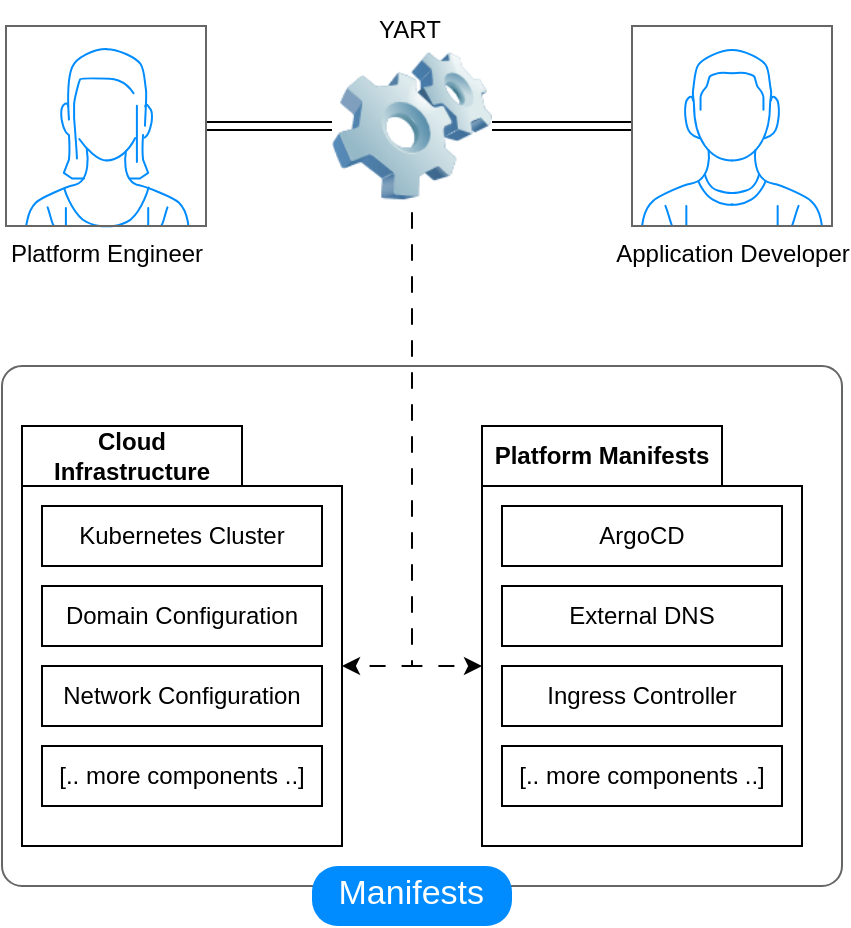 <mxfile version="26.1.1">
  <diagram name="Seite-1" id="zVKiIwNpw3KTJxRX2v-7">
    <mxGraphModel dx="768" dy="697" grid="1" gridSize="10" guides="1" tooltips="1" connect="1" arrows="1" fold="1" page="1" pageScale="1" pageWidth="827" pageHeight="1169" math="0" shadow="0">
      <root>
        <mxCell id="0" />
        <mxCell id="1" parent="0" />
        <mxCell id="QtlTkA-cPTMOI8H6DK7j-1" value="" style="image;html=1;image=img/lib/clip_art/computers/Software_128x128.png" vertex="1" parent="1">
          <mxGeometry x="380" y="280" width="80" height="80" as="geometry" />
        </mxCell>
        <mxCell id="QtlTkA-cPTMOI8H6DK7j-5" style="edgeStyle=orthogonalEdgeStyle;rounded=0;orthogonalLoop=1;jettySize=auto;html=1;entryX=1;entryY=0.5;entryDx=0;entryDy=0;shape=link;flowAnimation=0;" edge="1" parent="1" source="QtlTkA-cPTMOI8H6DK7j-2" target="QtlTkA-cPTMOI8H6DK7j-1">
          <mxGeometry relative="1" as="geometry" />
        </mxCell>
        <mxCell id="QtlTkA-cPTMOI8H6DK7j-2" value="Application Developer" style="verticalLabelPosition=bottom;shadow=0;dashed=0;align=center;html=1;verticalAlign=top;strokeWidth=1;shape=mxgraph.mockup.containers.userMale;strokeColor=#666666;strokeColor2=#008cff;" vertex="1" parent="1">
          <mxGeometry x="530" y="270" width="100" height="100" as="geometry" />
        </mxCell>
        <mxCell id="QtlTkA-cPTMOI8H6DK7j-4" style="edgeStyle=orthogonalEdgeStyle;rounded=0;orthogonalLoop=1;jettySize=auto;html=1;shape=link;" edge="1" parent="1" source="QtlTkA-cPTMOI8H6DK7j-3" target="QtlTkA-cPTMOI8H6DK7j-1">
          <mxGeometry relative="1" as="geometry" />
        </mxCell>
        <mxCell id="QtlTkA-cPTMOI8H6DK7j-3" value="Platform Engineer" style="verticalLabelPosition=bottom;shadow=0;dashed=0;align=center;html=1;verticalAlign=top;strokeWidth=1;shape=mxgraph.mockup.containers.userFemale;strokeColor=#666666;strokeColor2=#008cff;" vertex="1" parent="1">
          <mxGeometry x="217" y="270" width="100" height="100" as="geometry" />
        </mxCell>
        <mxCell id="QtlTkA-cPTMOI8H6DK7j-8" value="" style="shape=mxgraph.mockup.containers.marginRect;rectMarginTop=10;strokeColor=#666666;strokeWidth=1;dashed=0;rounded=1;arcSize=5;recursiveResize=0;html=1;whiteSpace=wrap;" vertex="1" parent="1">
          <mxGeometry x="215" y="430" width="420" height="270" as="geometry" />
        </mxCell>
        <mxCell id="QtlTkA-cPTMOI8H6DK7j-10" value="Cloud Infrastructure" style="shape=folder;fontStyle=1;tabWidth=110;tabHeight=30;tabPosition=left;html=1;boundedLbl=1;labelInHeader=1;container=1;collapsible=0;recursiveResize=0;whiteSpace=wrap;" vertex="1" parent="QtlTkA-cPTMOI8H6DK7j-8">
          <mxGeometry x="10" y="40" width="160" height="210" as="geometry" />
        </mxCell>
        <mxCell id="QtlTkA-cPTMOI8H6DK7j-11" value="Kubernetes Cluster" style="html=1;whiteSpace=wrap;" vertex="1" parent="QtlTkA-cPTMOI8H6DK7j-10">
          <mxGeometry width="140" height="30" relative="1" as="geometry">
            <mxPoint x="10" y="40" as="offset" />
          </mxGeometry>
        </mxCell>
        <mxCell id="QtlTkA-cPTMOI8H6DK7j-13" value="Domain Configuration" style="html=1;whiteSpace=wrap;" vertex="1" parent="QtlTkA-cPTMOI8H6DK7j-10">
          <mxGeometry x="10" y="80" width="140" height="30" as="geometry" />
        </mxCell>
        <mxCell id="QtlTkA-cPTMOI8H6DK7j-14" value="Network Configuration" style="html=1;whiteSpace=wrap;" vertex="1" parent="QtlTkA-cPTMOI8H6DK7j-10">
          <mxGeometry x="10" y="120" width="140" height="30" as="geometry" />
        </mxCell>
        <mxCell id="QtlTkA-cPTMOI8H6DK7j-15" value="[.. more components ..]" style="html=1;whiteSpace=wrap;" vertex="1" parent="QtlTkA-cPTMOI8H6DK7j-10">
          <mxGeometry x="10" y="160" width="140" height="30" as="geometry" />
        </mxCell>
        <mxCell id="QtlTkA-cPTMOI8H6DK7j-20" value="Platform Manifests" style="shape=folder;fontStyle=1;tabWidth=120;tabHeight=30;tabPosition=left;html=1;boundedLbl=1;labelInHeader=1;container=1;collapsible=0;recursiveResize=0;whiteSpace=wrap;" vertex="1" parent="QtlTkA-cPTMOI8H6DK7j-8">
          <mxGeometry x="240" y="40" width="160" height="210" as="geometry" />
        </mxCell>
        <mxCell id="QtlTkA-cPTMOI8H6DK7j-21" value="ArgoCD" style="html=1;whiteSpace=wrap;" vertex="1" parent="QtlTkA-cPTMOI8H6DK7j-20">
          <mxGeometry width="140" height="30" relative="1" as="geometry">
            <mxPoint x="10" y="40" as="offset" />
          </mxGeometry>
        </mxCell>
        <mxCell id="QtlTkA-cPTMOI8H6DK7j-22" value="External DNS" style="html=1;whiteSpace=wrap;" vertex="1" parent="QtlTkA-cPTMOI8H6DK7j-20">
          <mxGeometry x="10" y="80" width="140" height="30" as="geometry" />
        </mxCell>
        <mxCell id="QtlTkA-cPTMOI8H6DK7j-23" value="Ingress Controller" style="html=1;whiteSpace=wrap;" vertex="1" parent="QtlTkA-cPTMOI8H6DK7j-20">
          <mxGeometry x="10" y="120" width="140" height="30" as="geometry" />
        </mxCell>
        <mxCell id="QtlTkA-cPTMOI8H6DK7j-24" value="[.. more components ..]" style="html=1;whiteSpace=wrap;" vertex="1" parent="QtlTkA-cPTMOI8H6DK7j-20">
          <mxGeometry x="10" y="160" width="140" height="30" as="geometry" />
        </mxCell>
        <mxCell id="QtlTkA-cPTMOI8H6DK7j-19" style="edgeStyle=orthogonalEdgeStyle;rounded=0;orthogonalLoop=1;jettySize=auto;html=1;entryX=0;entryY=0;entryDx=160;entryDy=120;entryPerimeter=0;flowAnimation=1;" edge="1" parent="1" source="QtlTkA-cPTMOI8H6DK7j-1" target="QtlTkA-cPTMOI8H6DK7j-10">
          <mxGeometry relative="1" as="geometry" />
        </mxCell>
        <mxCell id="QtlTkA-cPTMOI8H6DK7j-26" style="edgeStyle=orthogonalEdgeStyle;rounded=0;orthogonalLoop=1;jettySize=auto;html=1;entryX=0;entryY=0;entryDx=0;entryDy=120;entryPerimeter=0;flowAnimation=1;" edge="1" parent="1" source="QtlTkA-cPTMOI8H6DK7j-1" target="QtlTkA-cPTMOI8H6DK7j-20">
          <mxGeometry relative="1" as="geometry" />
        </mxCell>
        <mxCell id="QtlTkA-cPTMOI8H6DK7j-27" value="YART" style="text;html=1;align=center;verticalAlign=middle;whiteSpace=wrap;rounded=0;" vertex="1" parent="1">
          <mxGeometry x="389" y="257" width="60" height="30" as="geometry" />
        </mxCell>
        <mxCell id="QtlTkA-cPTMOI8H6DK7j-9" value="Manifests&amp;nbsp;" style="shape=rect;strokeColor=none;fillColor=#008cff;strokeWidth=1;dashed=0;rounded=1;arcSize=43;fontColor=#ffffff;fontSize=17;spacing=2;spacingTop=-2;align=center;autosize=1;spacingLeft=4;resizeWidth=0;resizeHeight=0;perimeter=none;html=1;whiteSpace=wrap;" vertex="1" parent="1">
          <mxGeometry x="370" y="690" width="100" height="30" as="geometry" />
        </mxCell>
      </root>
    </mxGraphModel>
  </diagram>
</mxfile>
